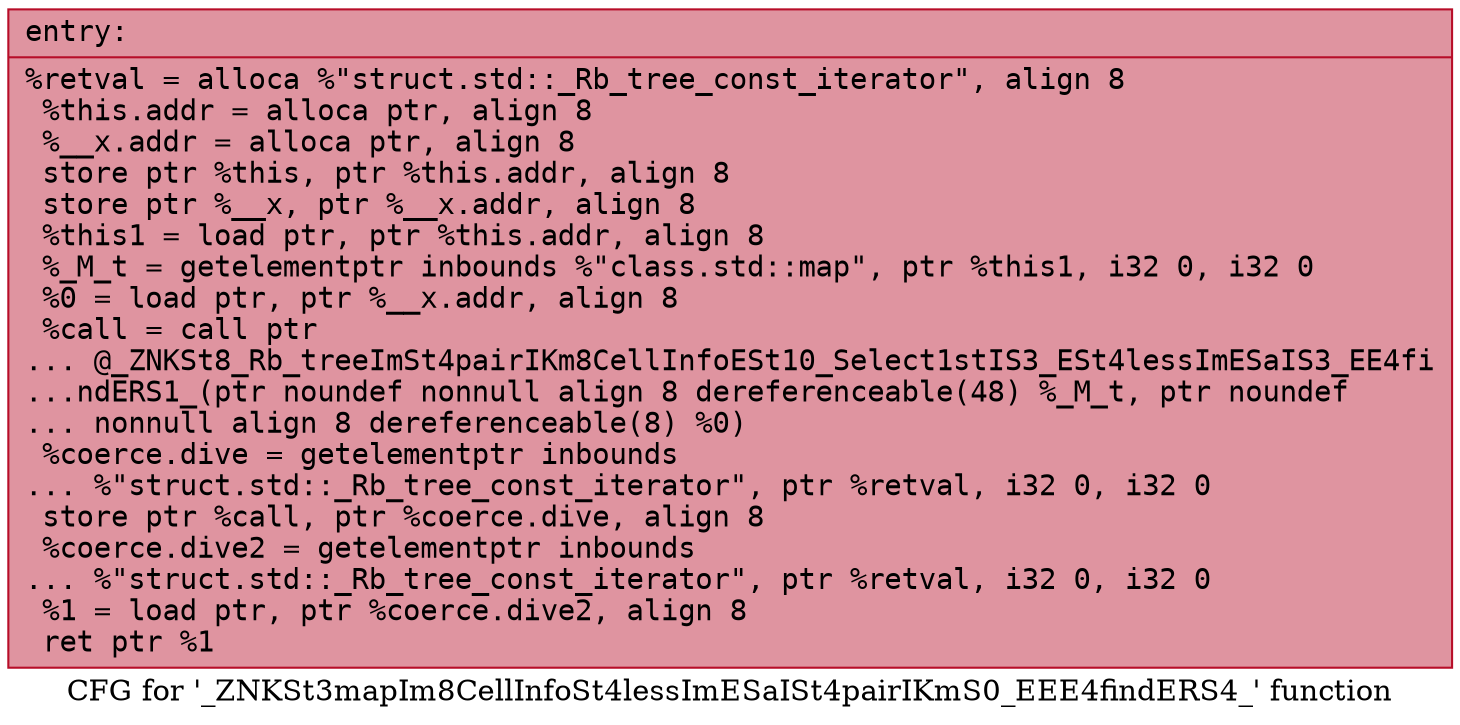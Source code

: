 digraph "CFG for '_ZNKSt3mapIm8CellInfoSt4lessImESaISt4pairIKmS0_EEE4findERS4_' function" {
	label="CFG for '_ZNKSt3mapIm8CellInfoSt4lessImESaISt4pairIKmS0_EEE4findERS4_' function";

	Node0x55dfe4c7dbe0 [shape=record,color="#b70d28ff", style=filled, fillcolor="#b70d2870" fontname="Courier",label="{entry:\l|  %retval = alloca %\"struct.std::_Rb_tree_const_iterator\", align 8\l  %this.addr = alloca ptr, align 8\l  %__x.addr = alloca ptr, align 8\l  store ptr %this, ptr %this.addr, align 8\l  store ptr %__x, ptr %__x.addr, align 8\l  %this1 = load ptr, ptr %this.addr, align 8\l  %_M_t = getelementptr inbounds %\"class.std::map\", ptr %this1, i32 0, i32 0\l  %0 = load ptr, ptr %__x.addr, align 8\l  %call = call ptr\l... @_ZNKSt8_Rb_treeImSt4pairIKm8CellInfoESt10_Select1stIS3_ESt4lessImESaIS3_EE4fi\l...ndERS1_(ptr noundef nonnull align 8 dereferenceable(48) %_M_t, ptr noundef\l... nonnull align 8 dereferenceable(8) %0)\l  %coerce.dive = getelementptr inbounds\l... %\"struct.std::_Rb_tree_const_iterator\", ptr %retval, i32 0, i32 0\l  store ptr %call, ptr %coerce.dive, align 8\l  %coerce.dive2 = getelementptr inbounds\l... %\"struct.std::_Rb_tree_const_iterator\", ptr %retval, i32 0, i32 0\l  %1 = load ptr, ptr %coerce.dive2, align 8\l  ret ptr %1\l}"];
}
